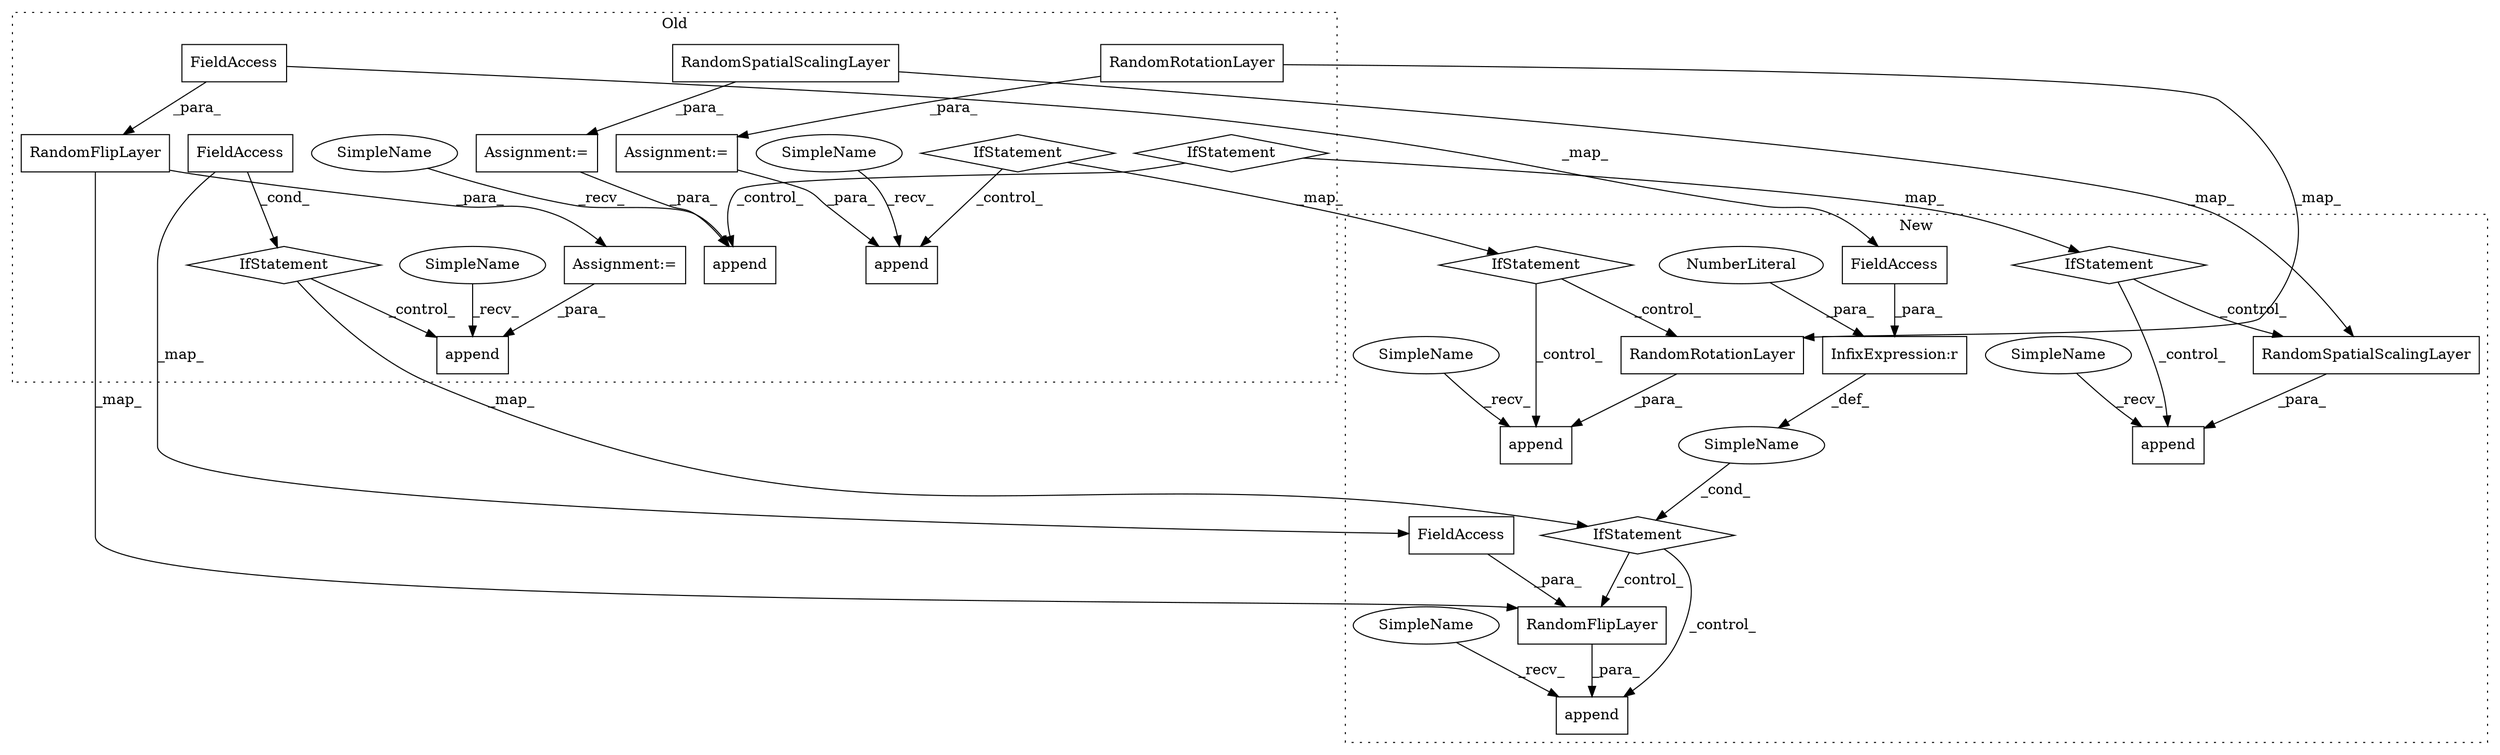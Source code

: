digraph G {
subgraph cluster0 {
1 [label="RandomRotationLayer" a="32" s="5639,5730" l="20,1" shape="box"];
3 [label="Assignment:=" a="7" s="5638" l="1" shape="box"];
4 [label="append" a="32" s="6016,6040" l="7,1" shape="box"];
5 [label="IfStatement" a="25" s="5954,5984" l="4,2" shape="diamond"];
8 [label="append" a="32" s="5804,5826" l="7,1" shape="box"];
9 [label="Assignment:=" a="7" s="5435" l="1" shape="box"];
10 [label="append" a="32" s="5912,5937" l="7,1" shape="box"];
11 [label="Assignment:=" a="7" s="5506" l="1" shape="box"];
16 [label="IfStatement" a="25" s="5739,5772" l="4,2" shape="diamond"];
18 [label="RandomFlipLayer" a="32" s="5436,5479" l="16,1" shape="box"];
22 [label="IfStatement" a="25" s="5843,5880" l="4,2" shape="diamond"];
24 [label="RandomSpatialScalingLayer" a="32" s="5507,5612" l="26,1" shape="box"];
25 [label="FieldAccess" a="22" s="5452" l="27" shape="box"];
28 [label="FieldAccess" a="22" s="5743" l="29" shape="box"];
29 [label="SimpleName" a="42" s="5996" l="19" shape="ellipse"];
30 [label="SimpleName" a="42" s="5784" l="19" shape="ellipse"];
31 [label="SimpleName" a="42" s="5892" l="19" shape="ellipse"];
label = "Old";
style="dotted";
}
subgraph cluster1 {
2 [label="RandomRotationLayer" a="32" s="5842,5933" l="20,1" shape="box"];
6 [label="IfStatement" a="25" s="5767,5803" l="4,2" shape="diamond"];
7 [label="append" a="32" s="5835,5934" l="7,1" shape="box"];
12 [label="append" a="32" s="5486,5548" l="7,1" shape="box"];
13 [label="InfixExpression:r" a="27" s="5450" l="3" shape="box"];
14 [label="NumberLiteral" a="34" s="5453" l="1" shape="ellipse"];
15 [label="IfStatement" a="25" s="5408,5454" l="4,2" shape="diamond"];
17 [label="SimpleName" a="42" s="" l="" shape="ellipse"];
19 [label="RandomFlipLayer" a="32" s="5493,5547" l="16,1" shape="box"];
20 [label="append" a="32" s="5637,5750" l="7,1" shape="box"];
21 [label="IfStatement" a="25" s="5565,5605" l="4,2" shape="diamond"];
23 [label="RandomSpatialScalingLayer" a="32" s="5644,5749" l="26,1" shape="box"];
26 [label="FieldAccess" a="22" s="5412" l="38" shape="box"];
27 [label="FieldAccess" a="22" s="5509" l="38" shape="box"];
32 [label="SimpleName" a="42" s="5815" l="19" shape="ellipse"];
33 [label="SimpleName" a="42" s="5466" l="19" shape="ellipse"];
34 [label="SimpleName" a="42" s="5617" l="19" shape="ellipse"];
label = "New";
style="dotted";
}
1 -> 3 [label="_para_"];
1 -> 2 [label="_map_"];
2 -> 7 [label="_para_"];
3 -> 4 [label="_para_"];
5 -> 6 [label="_map_"];
5 -> 4 [label="_control_"];
6 -> 2 [label="_control_"];
6 -> 7 [label="_control_"];
9 -> 8 [label="_para_"];
11 -> 10 [label="_para_"];
13 -> 17 [label="_def_"];
14 -> 13 [label="_para_"];
15 -> 12 [label="_control_"];
15 -> 19 [label="_control_"];
16 -> 8 [label="_control_"];
16 -> 15 [label="_map_"];
17 -> 15 [label="_cond_"];
18 -> 19 [label="_map_"];
18 -> 9 [label="_para_"];
19 -> 12 [label="_para_"];
21 -> 20 [label="_control_"];
21 -> 23 [label="_control_"];
22 -> 10 [label="_control_"];
22 -> 21 [label="_map_"];
23 -> 20 [label="_para_"];
24 -> 23 [label="_map_"];
24 -> 11 [label="_para_"];
25 -> 26 [label="_map_"];
25 -> 18 [label="_para_"];
26 -> 13 [label="_para_"];
27 -> 19 [label="_para_"];
28 -> 16 [label="_cond_"];
28 -> 27 [label="_map_"];
29 -> 4 [label="_recv_"];
30 -> 8 [label="_recv_"];
31 -> 10 [label="_recv_"];
32 -> 7 [label="_recv_"];
33 -> 12 [label="_recv_"];
34 -> 20 [label="_recv_"];
}